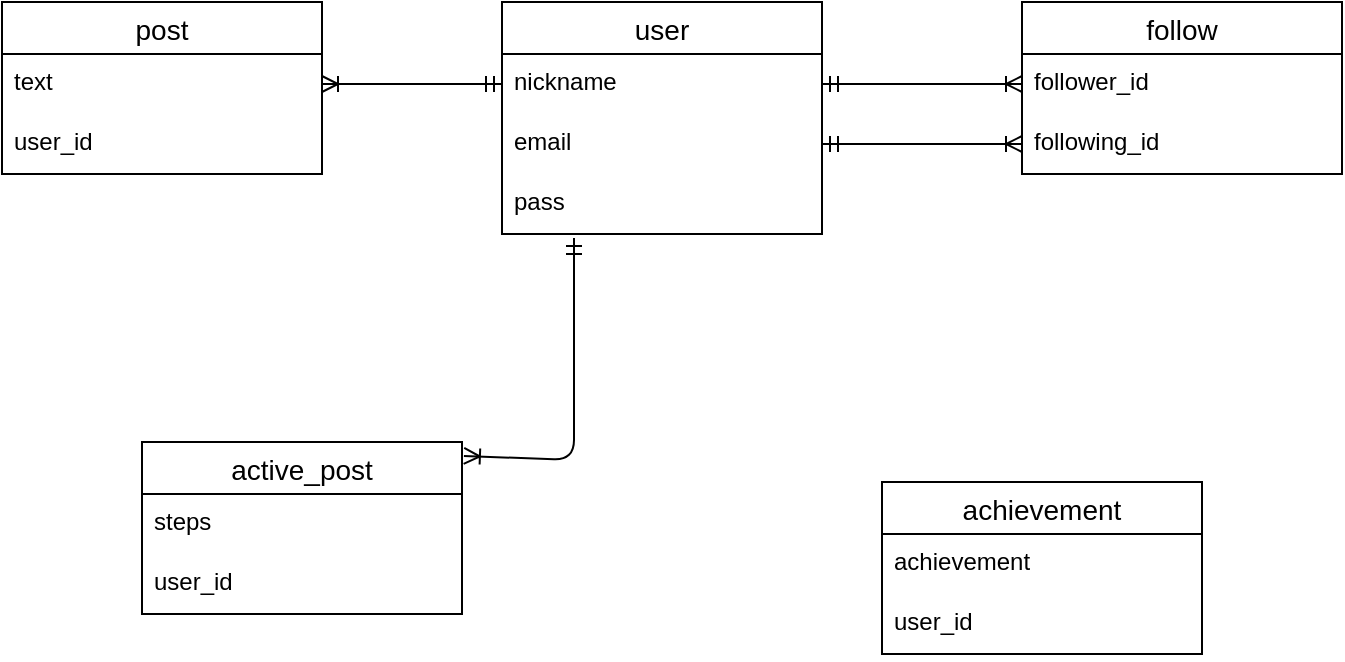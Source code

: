 <mxfile>
    <diagram id="ye8OPLtHTwXUfbeM7U-v" name="ページ1">
        <mxGraphModel dx="728" dy="468" grid="1" gridSize="10" guides="1" tooltips="1" connect="1" arrows="1" fold="1" page="1" pageScale="1" pageWidth="827" pageHeight="1169" math="0" shadow="0">
            <root>
                <mxCell id="0"/>
                <mxCell id="1" parent="0"/>
                <mxCell id="2" value="post" style="swimlane;fontStyle=0;childLayout=stackLayout;horizontal=1;startSize=26;horizontalStack=0;resizeParent=1;resizeParentMax=0;resizeLast=0;collapsible=1;marginBottom=0;align=center;fontSize=14;" parent="1" vertex="1">
                    <mxGeometry x="60" y="50" width="160" height="86" as="geometry"/>
                </mxCell>
                <mxCell id="3" value="text" style="text;strokeColor=none;fillColor=none;spacingLeft=4;spacingRight=4;overflow=hidden;rotatable=0;points=[[0,0.5],[1,0.5]];portConstraint=eastwest;fontSize=12;" parent="2" vertex="1">
                    <mxGeometry y="26" width="160" height="30" as="geometry"/>
                </mxCell>
                <mxCell id="4" value="user_id" style="text;strokeColor=none;fillColor=none;spacingLeft=4;spacingRight=4;overflow=hidden;rotatable=0;points=[[0,0.5],[1,0.5]];portConstraint=eastwest;fontSize=12;" parent="2" vertex="1">
                    <mxGeometry y="56" width="160" height="30" as="geometry"/>
                </mxCell>
                <mxCell id="6" value="user" style="swimlane;fontStyle=0;childLayout=stackLayout;horizontal=1;startSize=26;horizontalStack=0;resizeParent=1;resizeParentMax=0;resizeLast=0;collapsible=1;marginBottom=0;align=center;fontSize=14;" parent="1" vertex="1">
                    <mxGeometry x="310" y="50" width="160" height="116" as="geometry"/>
                </mxCell>
                <mxCell id="7" value="nickname " style="text;strokeColor=none;fillColor=none;spacingLeft=4;spacingRight=4;overflow=hidden;rotatable=0;points=[[0,0.5],[1,0.5]];portConstraint=eastwest;fontSize=12;" parent="6" vertex="1">
                    <mxGeometry y="26" width="160" height="30" as="geometry"/>
                </mxCell>
                <mxCell id="8" value="email" style="text;strokeColor=none;fillColor=none;spacingLeft=4;spacingRight=4;overflow=hidden;rotatable=0;points=[[0,0.5],[1,0.5]];portConstraint=eastwest;fontSize=12;" parent="6" vertex="1">
                    <mxGeometry y="56" width="160" height="30" as="geometry"/>
                </mxCell>
                <mxCell id="9" value="pass" style="text;strokeColor=none;fillColor=none;spacingLeft=4;spacingRight=4;overflow=hidden;rotatable=0;points=[[0,0.5],[1,0.5]];portConstraint=eastwest;fontSize=12;" parent="6" vertex="1">
                    <mxGeometry y="86" width="160" height="30" as="geometry"/>
                </mxCell>
                <mxCell id="10" value="active_post" style="swimlane;fontStyle=0;childLayout=stackLayout;horizontal=1;startSize=26;horizontalStack=0;resizeParent=1;resizeParentMax=0;resizeLast=0;collapsible=1;marginBottom=0;align=center;fontSize=14;" parent="1" vertex="1">
                    <mxGeometry x="130" y="270" width="160" height="86" as="geometry"/>
                </mxCell>
                <mxCell id="11" value="steps" style="text;strokeColor=none;fillColor=none;spacingLeft=4;spacingRight=4;overflow=hidden;rotatable=0;points=[[0,0.5],[1,0.5]];portConstraint=eastwest;fontSize=12;" parent="10" vertex="1">
                    <mxGeometry y="26" width="160" height="30" as="geometry"/>
                </mxCell>
                <mxCell id="12" value="user_id" style="text;strokeColor=none;fillColor=none;spacingLeft=4;spacingRight=4;overflow=hidden;rotatable=0;points=[[0,0.5],[1,0.5]];portConstraint=eastwest;fontSize=12;" parent="10" vertex="1">
                    <mxGeometry y="56" width="160" height="30" as="geometry"/>
                </mxCell>
                <mxCell id="14" value="follow" style="swimlane;fontStyle=0;childLayout=stackLayout;horizontal=1;startSize=26;horizontalStack=0;resizeParent=1;resizeParentMax=0;resizeLast=0;collapsible=1;marginBottom=0;align=center;fontSize=14;" parent="1" vertex="1">
                    <mxGeometry x="570" y="50" width="160" height="86" as="geometry"/>
                </mxCell>
                <mxCell id="15" value="follower_id" style="text;strokeColor=none;fillColor=none;spacingLeft=4;spacingRight=4;overflow=hidden;rotatable=0;points=[[0,0.5],[1,0.5]];portConstraint=eastwest;fontSize=12;" parent="14" vertex="1">
                    <mxGeometry y="26" width="160" height="30" as="geometry"/>
                </mxCell>
                <mxCell id="16" value="following_id" style="text;strokeColor=none;fillColor=none;spacingLeft=4;spacingRight=4;overflow=hidden;rotatable=0;points=[[0,0.5],[1,0.5]];portConstraint=eastwest;fontSize=12;" parent="14" vertex="1">
                    <mxGeometry y="56" width="160" height="30" as="geometry"/>
                </mxCell>
                <mxCell id="18" value="achievement" style="swimlane;fontStyle=0;childLayout=stackLayout;horizontal=1;startSize=26;horizontalStack=0;resizeParent=1;resizeParentMax=0;resizeLast=0;collapsible=1;marginBottom=0;align=center;fontSize=14;" parent="1" vertex="1">
                    <mxGeometry x="500" y="290" width="160" height="86" as="geometry"/>
                </mxCell>
                <mxCell id="19" value="achievement" style="text;strokeColor=none;fillColor=none;spacingLeft=4;spacingRight=4;overflow=hidden;rotatable=0;points=[[0,0.5],[1,0.5]];portConstraint=eastwest;fontSize=12;" parent="18" vertex="1">
                    <mxGeometry y="26" width="160" height="30" as="geometry"/>
                </mxCell>
                <mxCell id="20" value="user_id" style="text;strokeColor=none;fillColor=none;spacingLeft=4;spacingRight=4;overflow=hidden;rotatable=0;points=[[0,0.5],[1,0.5]];portConstraint=eastwest;fontSize=12;" parent="18" vertex="1">
                    <mxGeometry y="56" width="160" height="30" as="geometry"/>
                </mxCell>
                <mxCell id="22" value="" style="fontSize=12;html=1;endArrow=ERoneToMany;startArrow=ERmandOne;exitX=0;exitY=0.5;exitDx=0;exitDy=0;entryX=1;entryY=0.5;entryDx=0;entryDy=0;" parent="1" source="7" target="3" edge="1">
                    <mxGeometry width="100" height="100" relative="1" as="geometry">
                        <mxPoint x="280" y="236" as="sourcePoint"/>
                        <mxPoint x="170" y="166" as="targetPoint"/>
                    </mxGeometry>
                </mxCell>
                <mxCell id="23" value="" style="fontSize=12;html=1;endArrow=ERoneToMany;startArrow=ERmandOne;exitX=0.225;exitY=1.067;exitDx=0;exitDy=0;exitPerimeter=0;entryX=1.006;entryY=0.081;entryDx=0;entryDy=0;entryPerimeter=0;" parent="1" source="9" target="10" edge="1">
                    <mxGeometry width="100" height="100" relative="1" as="geometry">
                        <mxPoint x="300" y="280" as="sourcePoint"/>
                        <mxPoint x="300" y="279" as="targetPoint"/>
                        <Array as="points">
                            <mxPoint x="346" y="279"/>
                        </Array>
                    </mxGeometry>
                </mxCell>
                <mxCell id="24" value="" style="fontSize=12;html=1;endArrow=ERoneToMany;startArrow=ERmandOne;entryX=0;entryY=0.5;entryDx=0;entryDy=0;exitX=1;exitY=0.5;exitDx=0;exitDy=0;" parent="1" source="7" target="15" edge="1">
                    <mxGeometry width="100" height="100" relative="1" as="geometry">
                        <mxPoint x="470" y="62" as="sourcePoint"/>
                        <mxPoint x="480" y="200" as="targetPoint"/>
                        <Array as="points"/>
                    </mxGeometry>
                </mxCell>
                <mxCell id="25" value="" style="fontSize=12;html=1;endArrow=ERoneToMany;startArrow=ERmandOne;entryX=0;entryY=0.5;entryDx=0;entryDy=0;exitX=1;exitY=0.5;exitDx=0;exitDy=0;" parent="1" source="8" target="16" edge="1">
                    <mxGeometry width="100" height="100" relative="1" as="geometry">
                        <mxPoint x="390" y="270" as="sourcePoint"/>
                        <mxPoint x="490" y="170" as="targetPoint"/>
                        <Array as="points">
                            <mxPoint x="520" y="121"/>
                        </Array>
                    </mxGeometry>
                </mxCell>
            </root>
        </mxGraphModel>
    </diagram>
    <diagram id="HgaH5OZVGWXltz3RUeO-" name="ページ2">
        <mxGraphModel dx="728" dy="511" grid="1" gridSize="10" guides="1" tooltips="1" connect="1" arrows="1" fold="1" page="1" pageScale="1" pageWidth="827" pageHeight="1169" math="0" shadow="0">
            <root>
                <mxCell id="oVkFJT1UJfeu1R14ivuu-0"/>
                <mxCell id="oVkFJT1UJfeu1R14ivuu-1" parent="oVkFJT1UJfeu1R14ivuu-0"/>
                <mxCell id="oVkFJT1UJfeu1R14ivuu-4" style="edgeStyle=none;html=1;exitX=0.75;exitY=0;exitDx=0;exitDy=0;" parent="oVkFJT1UJfeu1R14ivuu-1" source="oVkFJT1UJfeu1R14ivuu-2" edge="1">
                    <mxGeometry relative="1" as="geometry">
                        <mxPoint x="115" y="40" as="targetPoint"/>
                    </mxGeometry>
                </mxCell>
                <mxCell id="oVkFJT1UJfeu1R14ivuu-2" value="一覧ページ" style="whiteSpace=wrap;html=1;align=center;" parent="oVkFJT1UJfeu1R14ivuu-1" vertex="1">
                    <mxGeometry x="40" y="40" width="100" height="40" as="geometry"/>
                </mxCell>
                <mxCell id="oVkFJT1UJfeu1R14ivuu-3" value="ログインページ" style="whiteSpace=wrap;html=1;align=center;" parent="oVkFJT1UJfeu1R14ivuu-1" vertex="1">
                    <mxGeometry x="200" y="40" width="100" height="40" as="geometry"/>
                </mxCell>
                <mxCell id="oVkFJT1UJfeu1R14ivuu-5" value="新規登録" style="whiteSpace=wrap;html=1;align=center;" parent="oVkFJT1UJfeu1R14ivuu-1" vertex="1">
                    <mxGeometry x="200" y="120" width="100" height="40" as="geometry"/>
                </mxCell>
                <mxCell id="oVkFJT1UJfeu1R14ivuu-6" value="投稿ページ" style="whiteSpace=wrap;html=1;align=center;" parent="oVkFJT1UJfeu1R14ivuu-1" vertex="1">
                    <mxGeometry x="200" y="200" width="100" height="40" as="geometry"/>
                </mxCell>
                <mxCell id="oVkFJT1UJfeu1R14ivuu-7" value="詳細ページ" style="whiteSpace=wrap;html=1;align=center;" parent="oVkFJT1UJfeu1R14ivuu-1" vertex="1">
                    <mxGeometry x="200" y="280" width="100" height="40" as="geometry"/>
                </mxCell>
                <mxCell id="oVkFJT1UJfeu1R14ivuu-8" value="マイページ" style="whiteSpace=wrap;html=1;align=center;" parent="oVkFJT1UJfeu1R14ivuu-1" vertex="1">
                    <mxGeometry x="200" y="360" width="100" height="40" as="geometry"/>
                </mxCell>
                <mxCell id="oVkFJT1UJfeu1R14ivuu-12" value="" style="line;strokeWidth=1;rotatable=0;dashed=0;labelPosition=right;align=left;verticalAlign=middle;spacingTop=0;spacingLeft=6;points=[];portConstraint=eastwest;" parent="oVkFJT1UJfeu1R14ivuu-1" vertex="1">
                    <mxGeometry x="140" y="55" width="60" height="10" as="geometry"/>
                </mxCell>
                <mxCell id="oVkFJT1UJfeu1R14ivuu-13" value="" style="line;strokeWidth=1;rotatable=0;dashed=0;labelPosition=right;align=left;verticalAlign=middle;spacingTop=0;spacingLeft=6;points=[];portConstraint=eastwest;direction=south;" parent="oVkFJT1UJfeu1R14ivuu-1" vertex="1">
                    <mxGeometry x="165" y="60" width="10" height="320" as="geometry"/>
                </mxCell>
                <mxCell id="oVkFJT1UJfeu1R14ivuu-14" value="" style="line;strokeWidth=1;rotatable=0;dashed=0;labelPosition=right;align=left;verticalAlign=middle;spacingTop=0;spacingLeft=6;points=[];portConstraint=eastwest;" parent="oVkFJT1UJfeu1R14ivuu-1" vertex="1">
                    <mxGeometry x="170" y="135" width="30" height="10" as="geometry"/>
                </mxCell>
                <mxCell id="oVkFJT1UJfeu1R14ivuu-15" value="" style="line;strokeWidth=1;rotatable=0;dashed=0;labelPosition=right;align=left;verticalAlign=middle;spacingTop=0;spacingLeft=6;points=[];portConstraint=eastwest;" parent="oVkFJT1UJfeu1R14ivuu-1" vertex="1">
                    <mxGeometry x="170" y="215" width="30" height="10" as="geometry"/>
                </mxCell>
                <mxCell id="oVkFJT1UJfeu1R14ivuu-16" value="" style="line;strokeWidth=1;rotatable=0;dashed=0;labelPosition=right;align=left;verticalAlign=middle;spacingTop=0;spacingLeft=6;points=[];portConstraint=eastwest;" parent="oVkFJT1UJfeu1R14ivuu-1" vertex="1">
                    <mxGeometry x="170" y="295" width="30" height="10" as="geometry"/>
                </mxCell>
                <mxCell id="oVkFJT1UJfeu1R14ivuu-17" value="" style="line;strokeWidth=1;rotatable=0;dashed=0;labelPosition=right;align=left;verticalAlign=middle;spacingTop=0;spacingLeft=6;points=[];portConstraint=eastwest;" parent="oVkFJT1UJfeu1R14ivuu-1" vertex="1">
                    <mxGeometry x="170" y="375" width="30" height="10" as="geometry"/>
                </mxCell>
                <mxCell id="oVkFJT1UJfeu1R14ivuu-18" value="フォロー一覧" style="whiteSpace=wrap;html=1;align=center;" parent="oVkFJT1UJfeu1R14ivuu-1" vertex="1">
                    <mxGeometry x="360" y="360" width="100" height="40" as="geometry"/>
                </mxCell>
                <mxCell id="oVkFJT1UJfeu1R14ivuu-19" value="フォロワー一覧" style="whiteSpace=wrap;html=1;align=center;" parent="oVkFJT1UJfeu1R14ivuu-1" vertex="1">
                    <mxGeometry x="360" y="440" width="100" height="40" as="geometry"/>
                </mxCell>
                <mxCell id="oVkFJT1UJfeu1R14ivuu-21" value="編集ページ" style="whiteSpace=wrap;html=1;align=center;" parent="oVkFJT1UJfeu1R14ivuu-1" vertex="1">
                    <mxGeometry x="360" y="280" width="100" height="40" as="geometry"/>
                </mxCell>
                <mxCell id="oVkFJT1UJfeu1R14ivuu-22" value="" style="line;strokeWidth=1;rotatable=0;dashed=0;labelPosition=right;align=left;verticalAlign=middle;spacingTop=0;spacingLeft=6;points=[];portConstraint=eastwest;" parent="oVkFJT1UJfeu1R14ivuu-1" vertex="1">
                    <mxGeometry x="300" y="295" width="60" height="10" as="geometry"/>
                </mxCell>
                <mxCell id="oVkFJT1UJfeu1R14ivuu-23" value="" style="line;strokeWidth=1;rotatable=0;dashed=0;labelPosition=right;align=left;verticalAlign=middle;spacingTop=0;spacingLeft=6;points=[];portConstraint=eastwest;" parent="oVkFJT1UJfeu1R14ivuu-1" vertex="1">
                    <mxGeometry x="300" y="375" width="60" height="10" as="geometry"/>
                </mxCell>
                <mxCell id="oVkFJT1UJfeu1R14ivuu-24" value="" style="line;strokeWidth=1;rotatable=0;dashed=0;labelPosition=right;align=left;verticalAlign=middle;spacingTop=0;spacingLeft=6;points=[];portConstraint=eastwest;" parent="oVkFJT1UJfeu1R14ivuu-1" vertex="1">
                    <mxGeometry x="330" y="455" width="30" height="10" as="geometry"/>
                </mxCell>
                <mxCell id="oVkFJT1UJfeu1R14ivuu-25" value="" style="line;strokeWidth=1;rotatable=0;dashed=0;labelPosition=right;align=left;verticalAlign=middle;spacingTop=0;spacingLeft=6;points=[];portConstraint=eastwest;direction=south;" parent="oVkFJT1UJfeu1R14ivuu-1" vertex="1">
                    <mxGeometry x="325" y="380" width="10" height="80" as="geometry"/>
                </mxCell>
                <mxCell id="oVkFJT1UJfeu1R14ivuu-28" value="削除ページ" style="whiteSpace=wrap;html=1;align=center;" parent="oVkFJT1UJfeu1R14ivuu-1" vertex="1">
                    <mxGeometry x="360" y="200" width="100" height="40" as="geometry"/>
                </mxCell>
                <mxCell id="oVkFJT1UJfeu1R14ivuu-30" value="" style="line;strokeWidth=1;rotatable=0;dashed=0;labelPosition=right;align=left;verticalAlign=middle;spacingTop=0;spacingLeft=6;points=[];portConstraint=eastwest;direction=south;" parent="oVkFJT1UJfeu1R14ivuu-1" vertex="1">
                    <mxGeometry x="325" y="220" width="10" height="80" as="geometry"/>
                </mxCell>
                <mxCell id="oVkFJT1UJfeu1R14ivuu-31" value="" style="line;strokeWidth=1;rotatable=0;dashed=0;labelPosition=right;align=left;verticalAlign=middle;spacingTop=0;spacingLeft=6;points=[];portConstraint=eastwest;" parent="oVkFJT1UJfeu1R14ivuu-1" vertex="1">
                    <mxGeometry x="330" y="215" width="30" height="10" as="geometry"/>
                </mxCell>
            </root>
        </mxGraphModel>
    </diagram>
</mxfile>